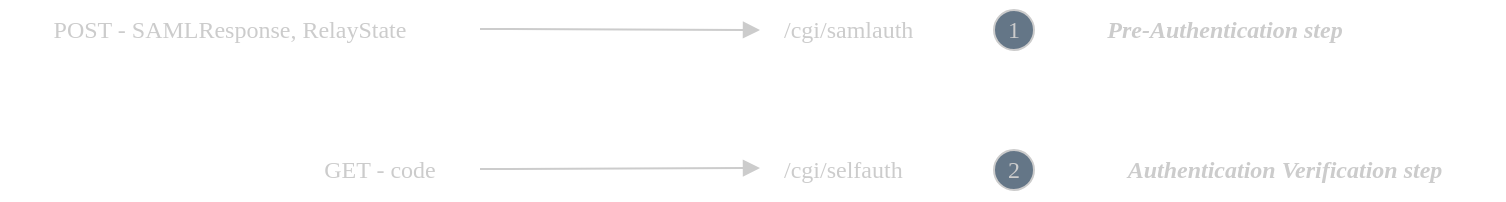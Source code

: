 <mxfile version="23.1.1" type="device">
  <diagram name="Page-1" id="TSITB_I-qgv0edZFgXoW">
    <mxGraphModel dx="794" dy="506" grid="1" gridSize="10" guides="1" tooltips="1" connect="1" arrows="1" fold="1" page="1" pageScale="1" pageWidth="827" pageHeight="1169" math="0" shadow="0">
      <root>
        <mxCell id="0" />
        <mxCell id="1" parent="0" />
        <mxCell id="e7XtCim1SXZW9Be3Q2tL-3" value="POST - SAMLResponse, RelayState" style="text;html=1;strokeColor=none;fillColor=none;align=center;verticalAlign=middle;whiteSpace=wrap;rounded=0;fontFamily=Source Sans 3;fontColor=#CCCCCC;" parent="1" vertex="1">
          <mxGeometry x="60" y="130" width="230" height="30" as="geometry" />
        </mxCell>
        <mxCell id="e7XtCim1SXZW9Be3Q2tL-4" value="GET - code" style="text;html=1;strokeColor=none;fillColor=none;align=center;verticalAlign=middle;whiteSpace=wrap;rounded=0;fontFamily=Source Sans 3;fontColor=#CCCCCC;" parent="1" vertex="1">
          <mxGeometry x="210" y="200" width="80" height="30" as="geometry" />
        </mxCell>
        <mxCell id="e7XtCim1SXZW9Be3Q2tL-5" value="" style="endArrow=block;html=1;rounded=0;endFill=1;fontFamily=Source Sans 3;fontColor=#CCCCCC;strokeColor=#CCCCCC;" parent="1" edge="1">
          <mxGeometry width="50" height="50" relative="1" as="geometry">
            <mxPoint x="300" y="144.5" as="sourcePoint" />
            <mxPoint x="440" y="145" as="targetPoint" />
          </mxGeometry>
        </mxCell>
        <mxCell id="e7XtCim1SXZW9Be3Q2tL-6" value="" style="endArrow=block;html=1;rounded=0;endFill=1;fontFamily=Source Sans 3;fontColor=#CCCCCC;strokeColor=#CCCCCC;" parent="1" edge="1">
          <mxGeometry width="50" height="50" relative="1" as="geometry">
            <mxPoint x="300" y="214.5" as="sourcePoint" />
            <mxPoint x="440" y="214" as="targetPoint" />
          </mxGeometry>
        </mxCell>
        <mxCell id="e7XtCim1SXZW9Be3Q2tL-7" value="/cgi/samlauth" style="text;html=1;strokeColor=none;fillColor=none;align=left;verticalAlign=middle;whiteSpace=wrap;rounded=0;fontFamily=Source Sans 3;fontColor=#CCCCCC;" parent="1" vertex="1">
          <mxGeometry x="450" y="130" width="80" height="30" as="geometry" />
        </mxCell>
        <mxCell id="e7XtCim1SXZW9Be3Q2tL-8" value="/cgi/selfauth" style="text;html=1;strokeColor=none;fillColor=none;align=left;verticalAlign=middle;whiteSpace=wrap;rounded=0;fontFamily=Source Sans 3;fontColor=#CCCCCC;" parent="1" vertex="1">
          <mxGeometry x="450" y="200" width="80" height="30" as="geometry" />
        </mxCell>
        <mxCell id="e7XtCim1SXZW9Be3Q2tL-9" value="1" style="ellipse;whiteSpace=wrap;html=1;aspect=fixed;fillColor=#647687;fontColor=#CCCCCC;strokeColor=#CCCCCC;fontFamily=Source Sans 3;" parent="1" vertex="1">
          <mxGeometry x="557" y="135" width="20" height="20" as="geometry" />
        </mxCell>
        <mxCell id="e7XtCim1SXZW9Be3Q2tL-10" value="2" style="ellipse;whiteSpace=wrap;html=1;aspect=fixed;fillColor=#647687;fontColor=#CCCCCC;strokeColor=#CCCCCC;fontFamily=Source Sans 3;" parent="1" vertex="1">
          <mxGeometry x="557" y="205" width="20" height="20" as="geometry" />
        </mxCell>
        <mxCell id="e7XtCim1SXZW9Be3Q2tL-11" value="Pre-Authentication step" style="text;html=1;align=center;verticalAlign=middle;resizable=0;points=[];autosize=1;strokeColor=none;fillColor=none;fontFamily=Source Sans 3;fontStyle=3;container=1;fontColor=#CCCCCC;" parent="1" vertex="1">
          <mxGeometry x="587" y="130" width="170" height="30" as="geometry" />
        </mxCell>
        <mxCell id="e7XtCim1SXZW9Be3Q2tL-12" value="Authentication Verification step" style="text;html=1;align=center;verticalAlign=middle;resizable=0;points=[];autosize=1;strokeColor=none;fillColor=none;fontFamily=Source Sans 3;fontStyle=3;fontColor=#CCCCCC;" parent="1" vertex="1">
          <mxGeometry x="592" y="200" width="220" height="30" as="geometry" />
        </mxCell>
      </root>
    </mxGraphModel>
  </diagram>
</mxfile>
